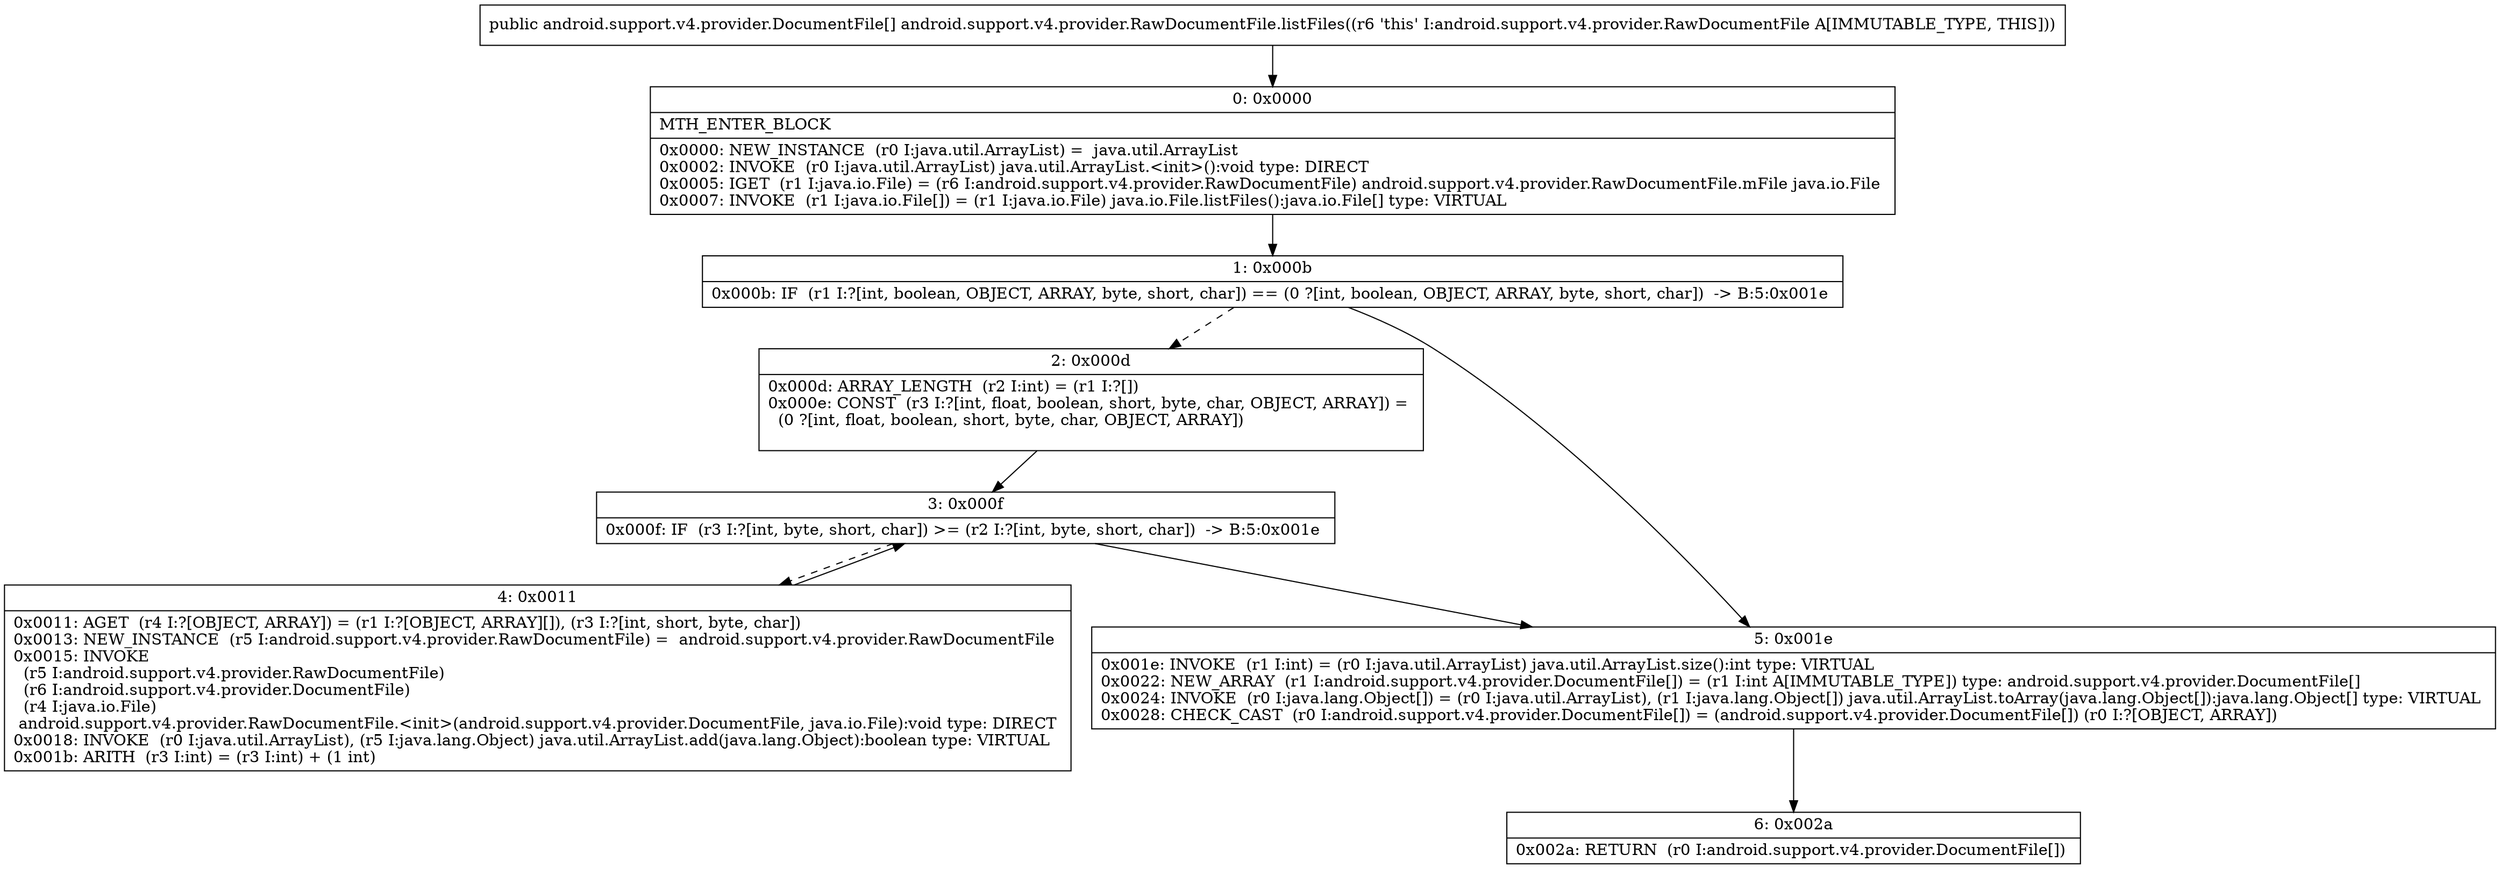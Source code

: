 digraph "CFG forandroid.support.v4.provider.RawDocumentFile.listFiles()[Landroid\/support\/v4\/provider\/DocumentFile;" {
Node_0 [shape=record,label="{0\:\ 0x0000|MTH_ENTER_BLOCK\l|0x0000: NEW_INSTANCE  (r0 I:java.util.ArrayList) =  java.util.ArrayList \l0x0002: INVOKE  (r0 I:java.util.ArrayList) java.util.ArrayList.\<init\>():void type: DIRECT \l0x0005: IGET  (r1 I:java.io.File) = (r6 I:android.support.v4.provider.RawDocumentFile) android.support.v4.provider.RawDocumentFile.mFile java.io.File \l0x0007: INVOKE  (r1 I:java.io.File[]) = (r1 I:java.io.File) java.io.File.listFiles():java.io.File[] type: VIRTUAL \l}"];
Node_1 [shape=record,label="{1\:\ 0x000b|0x000b: IF  (r1 I:?[int, boolean, OBJECT, ARRAY, byte, short, char]) == (0 ?[int, boolean, OBJECT, ARRAY, byte, short, char])  \-\> B:5:0x001e \l}"];
Node_2 [shape=record,label="{2\:\ 0x000d|0x000d: ARRAY_LENGTH  (r2 I:int) = (r1 I:?[]) \l0x000e: CONST  (r3 I:?[int, float, boolean, short, byte, char, OBJECT, ARRAY]) = \l  (0 ?[int, float, boolean, short, byte, char, OBJECT, ARRAY])\l \l}"];
Node_3 [shape=record,label="{3\:\ 0x000f|0x000f: IF  (r3 I:?[int, byte, short, char]) \>= (r2 I:?[int, byte, short, char])  \-\> B:5:0x001e \l}"];
Node_4 [shape=record,label="{4\:\ 0x0011|0x0011: AGET  (r4 I:?[OBJECT, ARRAY]) = (r1 I:?[OBJECT, ARRAY][]), (r3 I:?[int, short, byte, char]) \l0x0013: NEW_INSTANCE  (r5 I:android.support.v4.provider.RawDocumentFile) =  android.support.v4.provider.RawDocumentFile \l0x0015: INVOKE  \l  (r5 I:android.support.v4.provider.RawDocumentFile)\l  (r6 I:android.support.v4.provider.DocumentFile)\l  (r4 I:java.io.File)\l android.support.v4.provider.RawDocumentFile.\<init\>(android.support.v4.provider.DocumentFile, java.io.File):void type: DIRECT \l0x0018: INVOKE  (r0 I:java.util.ArrayList), (r5 I:java.lang.Object) java.util.ArrayList.add(java.lang.Object):boolean type: VIRTUAL \l0x001b: ARITH  (r3 I:int) = (r3 I:int) + (1 int) \l}"];
Node_5 [shape=record,label="{5\:\ 0x001e|0x001e: INVOKE  (r1 I:int) = (r0 I:java.util.ArrayList) java.util.ArrayList.size():int type: VIRTUAL \l0x0022: NEW_ARRAY  (r1 I:android.support.v4.provider.DocumentFile[]) = (r1 I:int A[IMMUTABLE_TYPE]) type: android.support.v4.provider.DocumentFile[] \l0x0024: INVOKE  (r0 I:java.lang.Object[]) = (r0 I:java.util.ArrayList), (r1 I:java.lang.Object[]) java.util.ArrayList.toArray(java.lang.Object[]):java.lang.Object[] type: VIRTUAL \l0x0028: CHECK_CAST  (r0 I:android.support.v4.provider.DocumentFile[]) = (android.support.v4.provider.DocumentFile[]) (r0 I:?[OBJECT, ARRAY]) \l}"];
Node_6 [shape=record,label="{6\:\ 0x002a|0x002a: RETURN  (r0 I:android.support.v4.provider.DocumentFile[]) \l}"];
MethodNode[shape=record,label="{public android.support.v4.provider.DocumentFile[] android.support.v4.provider.RawDocumentFile.listFiles((r6 'this' I:android.support.v4.provider.RawDocumentFile A[IMMUTABLE_TYPE, THIS])) }"];
MethodNode -> Node_0;
Node_0 -> Node_1;
Node_1 -> Node_2[style=dashed];
Node_1 -> Node_5;
Node_2 -> Node_3;
Node_3 -> Node_4[style=dashed];
Node_3 -> Node_5;
Node_4 -> Node_3;
Node_5 -> Node_6;
}

